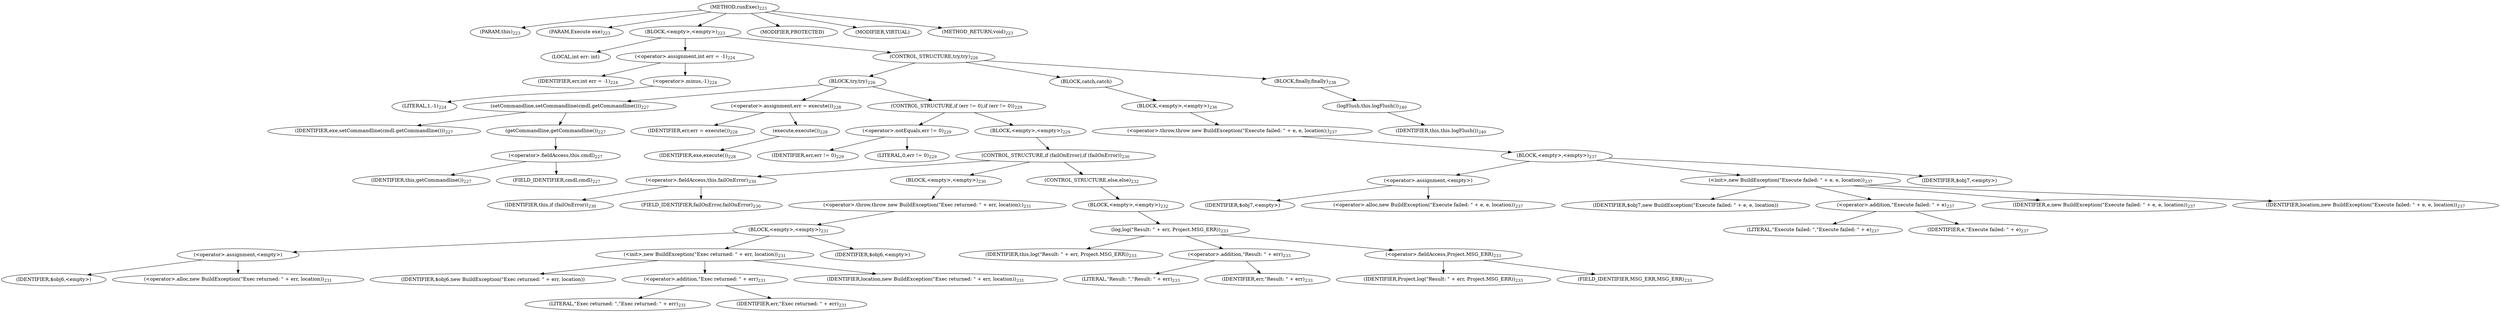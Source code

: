 digraph "runExec" {  
"398" [label = <(METHOD,runExec)<SUB>223</SUB>> ]
"28" [label = <(PARAM,this)<SUB>223</SUB>> ]
"399" [label = <(PARAM,Execute exe)<SUB>223</SUB>> ]
"400" [label = <(BLOCK,&lt;empty&gt;,&lt;empty&gt;)<SUB>223</SUB>> ]
"401" [label = <(LOCAL,int err: int)> ]
"402" [label = <(&lt;operator&gt;.assignment,int err = -1)<SUB>224</SUB>> ]
"403" [label = <(IDENTIFIER,err,int err = -1)<SUB>224</SUB>> ]
"404" [label = <(&lt;operator&gt;.minus,-1)<SUB>224</SUB>> ]
"405" [label = <(LITERAL,1,-1)<SUB>224</SUB>> ]
"406" [label = <(CONTROL_STRUCTURE,try,try)<SUB>226</SUB>> ]
"407" [label = <(BLOCK,try,try)<SUB>226</SUB>> ]
"408" [label = <(setCommandline,setCommandline(cmdl.getCommandline()))<SUB>227</SUB>> ]
"409" [label = <(IDENTIFIER,exe,setCommandline(cmdl.getCommandline()))<SUB>227</SUB>> ]
"410" [label = <(getCommandline,getCommandline())<SUB>227</SUB>> ]
"411" [label = <(&lt;operator&gt;.fieldAccess,this.cmdl)<SUB>227</SUB>> ]
"412" [label = <(IDENTIFIER,this,getCommandline())<SUB>227</SUB>> ]
"413" [label = <(FIELD_IDENTIFIER,cmdl,cmdl)<SUB>227</SUB>> ]
"414" [label = <(&lt;operator&gt;.assignment,err = execute())<SUB>228</SUB>> ]
"415" [label = <(IDENTIFIER,err,err = execute())<SUB>228</SUB>> ]
"416" [label = <(execute,execute())<SUB>228</SUB>> ]
"417" [label = <(IDENTIFIER,exe,execute())<SUB>228</SUB>> ]
"418" [label = <(CONTROL_STRUCTURE,if (err != 0),if (err != 0))<SUB>229</SUB>> ]
"419" [label = <(&lt;operator&gt;.notEquals,err != 0)<SUB>229</SUB>> ]
"420" [label = <(IDENTIFIER,err,err != 0)<SUB>229</SUB>> ]
"421" [label = <(LITERAL,0,err != 0)<SUB>229</SUB>> ]
"422" [label = <(BLOCK,&lt;empty&gt;,&lt;empty&gt;)<SUB>229</SUB>> ]
"423" [label = <(CONTROL_STRUCTURE,if (failOnError),if (failOnError))<SUB>230</SUB>> ]
"424" [label = <(&lt;operator&gt;.fieldAccess,this.failOnError)<SUB>230</SUB>> ]
"425" [label = <(IDENTIFIER,this,if (failOnError))<SUB>230</SUB>> ]
"426" [label = <(FIELD_IDENTIFIER,failOnError,failOnError)<SUB>230</SUB>> ]
"427" [label = <(BLOCK,&lt;empty&gt;,&lt;empty&gt;)<SUB>230</SUB>> ]
"428" [label = <(&lt;operator&gt;.throw,throw new BuildException(&quot;Exec returned: &quot; + err, location);)<SUB>231</SUB>> ]
"429" [label = <(BLOCK,&lt;empty&gt;,&lt;empty&gt;)<SUB>231</SUB>> ]
"430" [label = <(&lt;operator&gt;.assignment,&lt;empty&gt;)> ]
"431" [label = <(IDENTIFIER,$obj6,&lt;empty&gt;)> ]
"432" [label = <(&lt;operator&gt;.alloc,new BuildException(&quot;Exec returned: &quot; + err, location))<SUB>231</SUB>> ]
"433" [label = <(&lt;init&gt;,new BuildException(&quot;Exec returned: &quot; + err, location))<SUB>231</SUB>> ]
"434" [label = <(IDENTIFIER,$obj6,new BuildException(&quot;Exec returned: &quot; + err, location))> ]
"435" [label = <(&lt;operator&gt;.addition,&quot;Exec returned: &quot; + err)<SUB>231</SUB>> ]
"436" [label = <(LITERAL,&quot;Exec returned: &quot;,&quot;Exec returned: &quot; + err)<SUB>231</SUB>> ]
"437" [label = <(IDENTIFIER,err,&quot;Exec returned: &quot; + err)<SUB>231</SUB>> ]
"438" [label = <(IDENTIFIER,location,new BuildException(&quot;Exec returned: &quot; + err, location))<SUB>231</SUB>> ]
"439" [label = <(IDENTIFIER,$obj6,&lt;empty&gt;)> ]
"440" [label = <(CONTROL_STRUCTURE,else,else)<SUB>232</SUB>> ]
"441" [label = <(BLOCK,&lt;empty&gt;,&lt;empty&gt;)<SUB>232</SUB>> ]
"442" [label = <(log,log(&quot;Result: &quot; + err, Project.MSG_ERR))<SUB>233</SUB>> ]
"27" [label = <(IDENTIFIER,this,log(&quot;Result: &quot; + err, Project.MSG_ERR))<SUB>233</SUB>> ]
"443" [label = <(&lt;operator&gt;.addition,&quot;Result: &quot; + err)<SUB>233</SUB>> ]
"444" [label = <(LITERAL,&quot;Result: &quot;,&quot;Result: &quot; + err)<SUB>233</SUB>> ]
"445" [label = <(IDENTIFIER,err,&quot;Result: &quot; + err)<SUB>233</SUB>> ]
"446" [label = <(&lt;operator&gt;.fieldAccess,Project.MSG_ERR)<SUB>233</SUB>> ]
"447" [label = <(IDENTIFIER,Project,log(&quot;Result: &quot; + err, Project.MSG_ERR))<SUB>233</SUB>> ]
"448" [label = <(FIELD_IDENTIFIER,MSG_ERR,MSG_ERR)<SUB>233</SUB>> ]
"449" [label = <(BLOCK,catch,catch)> ]
"450" [label = <(BLOCK,&lt;empty&gt;,&lt;empty&gt;)<SUB>236</SUB>> ]
"451" [label = <(&lt;operator&gt;.throw,throw new BuildException(&quot;Execute failed: &quot; + e, e, location);)<SUB>237</SUB>> ]
"452" [label = <(BLOCK,&lt;empty&gt;,&lt;empty&gt;)<SUB>237</SUB>> ]
"453" [label = <(&lt;operator&gt;.assignment,&lt;empty&gt;)> ]
"454" [label = <(IDENTIFIER,$obj7,&lt;empty&gt;)> ]
"455" [label = <(&lt;operator&gt;.alloc,new BuildException(&quot;Execute failed: &quot; + e, e, location))<SUB>237</SUB>> ]
"456" [label = <(&lt;init&gt;,new BuildException(&quot;Execute failed: &quot; + e, e, location))<SUB>237</SUB>> ]
"457" [label = <(IDENTIFIER,$obj7,new BuildException(&quot;Execute failed: &quot; + e, e, location))> ]
"458" [label = <(&lt;operator&gt;.addition,&quot;Execute failed: &quot; + e)<SUB>237</SUB>> ]
"459" [label = <(LITERAL,&quot;Execute failed: &quot;,&quot;Execute failed: &quot; + e)<SUB>237</SUB>> ]
"460" [label = <(IDENTIFIER,e,&quot;Execute failed: &quot; + e)<SUB>237</SUB>> ]
"461" [label = <(IDENTIFIER,e,new BuildException(&quot;Execute failed: &quot; + e, e, location))<SUB>237</SUB>> ]
"462" [label = <(IDENTIFIER,location,new BuildException(&quot;Execute failed: &quot; + e, e, location))<SUB>237</SUB>> ]
"463" [label = <(IDENTIFIER,$obj7,&lt;empty&gt;)> ]
"464" [label = <(BLOCK,finally,finally)<SUB>238</SUB>> ]
"465" [label = <(logFlush,this.logFlush())<SUB>240</SUB>> ]
"29" [label = <(IDENTIFIER,this,this.logFlush())<SUB>240</SUB>> ]
"466" [label = <(MODIFIER,PROTECTED)> ]
"467" [label = <(MODIFIER,VIRTUAL)> ]
"468" [label = <(METHOD_RETURN,void)<SUB>223</SUB>> ]
  "398" -> "28" 
  "398" -> "399" 
  "398" -> "400" 
  "398" -> "466" 
  "398" -> "467" 
  "398" -> "468" 
  "400" -> "401" 
  "400" -> "402" 
  "400" -> "406" 
  "402" -> "403" 
  "402" -> "404" 
  "404" -> "405" 
  "406" -> "407" 
  "406" -> "449" 
  "406" -> "464" 
  "407" -> "408" 
  "407" -> "414" 
  "407" -> "418" 
  "408" -> "409" 
  "408" -> "410" 
  "410" -> "411" 
  "411" -> "412" 
  "411" -> "413" 
  "414" -> "415" 
  "414" -> "416" 
  "416" -> "417" 
  "418" -> "419" 
  "418" -> "422" 
  "419" -> "420" 
  "419" -> "421" 
  "422" -> "423" 
  "423" -> "424" 
  "423" -> "427" 
  "423" -> "440" 
  "424" -> "425" 
  "424" -> "426" 
  "427" -> "428" 
  "428" -> "429" 
  "429" -> "430" 
  "429" -> "433" 
  "429" -> "439" 
  "430" -> "431" 
  "430" -> "432" 
  "433" -> "434" 
  "433" -> "435" 
  "433" -> "438" 
  "435" -> "436" 
  "435" -> "437" 
  "440" -> "441" 
  "441" -> "442" 
  "442" -> "27" 
  "442" -> "443" 
  "442" -> "446" 
  "443" -> "444" 
  "443" -> "445" 
  "446" -> "447" 
  "446" -> "448" 
  "449" -> "450" 
  "450" -> "451" 
  "451" -> "452" 
  "452" -> "453" 
  "452" -> "456" 
  "452" -> "463" 
  "453" -> "454" 
  "453" -> "455" 
  "456" -> "457" 
  "456" -> "458" 
  "456" -> "461" 
  "456" -> "462" 
  "458" -> "459" 
  "458" -> "460" 
  "464" -> "465" 
  "465" -> "29" 
}
